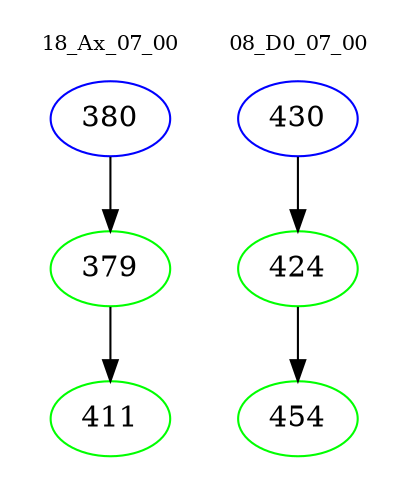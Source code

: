 digraph{
subgraph cluster_0 {
color = white
label = "18_Ax_07_00";
fontsize=10;
T0_380 [label="380", color="blue"]
T0_380 -> T0_379 [color="black"]
T0_379 [label="379", color="green"]
T0_379 -> T0_411 [color="black"]
T0_411 [label="411", color="green"]
}
subgraph cluster_1 {
color = white
label = "08_D0_07_00";
fontsize=10;
T1_430 [label="430", color="blue"]
T1_430 -> T1_424 [color="black"]
T1_424 [label="424", color="green"]
T1_424 -> T1_454 [color="black"]
T1_454 [label="454", color="green"]
}
}
